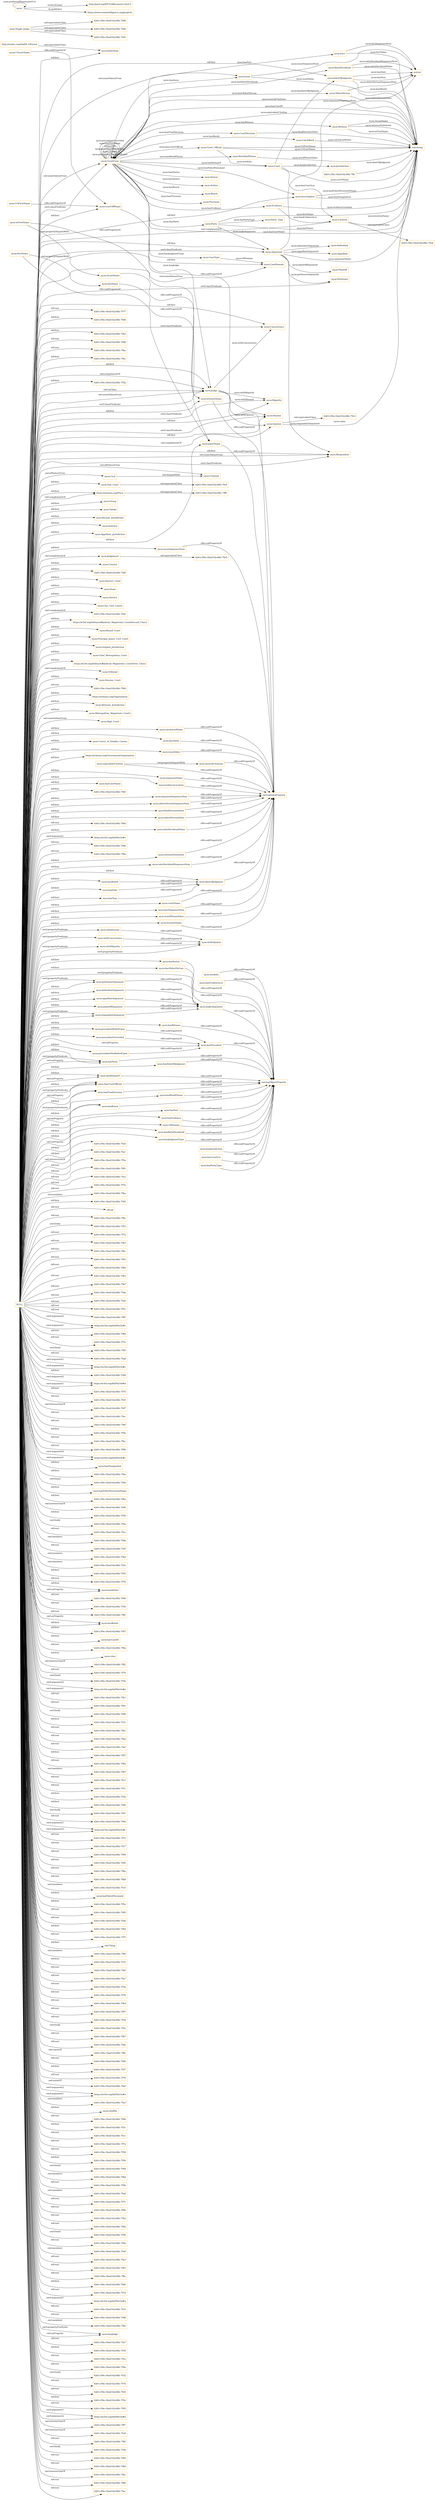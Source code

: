 digraph ar2dtool_diagram { 
rankdir=LR;
size="1501"
node [shape = rectangle, color="orange"]; "nyon:Issue" "6261c59e:18ed102c8fd:-7fd9" "nyon:Group" "nyon:Taluka" "nyon:Civil" "nyon:Statue" "6261c59e:18ed102c8fd:-7fd4" "nyon:Review_Jurisdiction" "6261c59e:18ed102c8fd:-7ff9" "nyon:Sub_Court" "nyon:ObiterDictum" "nyon:Solicitor" "nyon:Appellant_Jurisdiction" "nyon:Jurisdiction" "https://schema.org/Place" "nyon:Evidence" "6261c59e:18ed102c8fd:-7fd3" "nyon:Opinion" "nyon:Judgement" "nyon:Author" "nyon:CatchWord" "nyon:Plaintiff" "6261c59e:18ed102c8fd:-7ffc" "nyon:Court_Official" "nyon:WordAndPhrase" "nyon:Country" "6261c59e:18ed102c8fd:-7fdf" "nyon:DateOfJudgment" "http://xmlns.com/foaf/0.1/Person" "nyon:Party_Type" "nyon:Concurrence" "nyon:CaseType" "nyon:Fact" "nyon:District_Court" "nyon:State" "nyon:Party" "nyon:District" "nyon:Provision" "nyon:Majority" "nyon:City_Civil_Courts" "nyon:Single_Judge" "6261c59e:18ed102c8fd:-7fe5" "6261c59e:18ed102c8fd:-7fd2" "6261c59e:18ed102c8fd:-7fe4" "https://w3id.org/def/nyon#Judicial_Magistrate_Court(Second_Class)" "nyon:Munsif_Court" "nyon:Principal_Junior_Civil_Court" "nyon:CaseDomain" "nyon:Original_Jurisdiction" "nyon:Chief_Meterpolitan_Court" "https://w3id.org/def/nyon#Judicial_Magistrate_Court(First_Class)" "nyon:RatioDecidendi" "nyon:Defendant" "nyon:Investigator" "nyon:Criminal" "nyon:Tribunal" "nyon:Session_Court" "nyon:Individual" "https://schema.org/Organization" "nyon:Appellant" "nyon:Advisory_Jurisdiction" "nyon:Court" "nyon:Witness" "nyon:Bench" "nyon:Metropolitan_Magistrate_Courts" "nyon:High_Court" "nyon:Judge" "nyon:CourtCase" "nyon:Petitioner" "nyon:Dissent" "nyon:Argument" "nyon:Location" "nyon:Courts_of_Smaller_Causes" "6261c59e:18ed102c8fd:-7fe3" "https://schema.org/GovernmentOrganization" "6261c59e:18ed102c8fd:-7fcd" "nyon:CourtDecision" "nyon:Respondent" ; /*classes style*/
	"nyon:ratioDecidendiValue" -> "owl:topDataProperty" [ label = "rdfs:subPropertyOf" ];
	"nyon:witnessStatement" -> "owl:topDataProperty" [ label = "rdfs:subPropertyOf" ];
	"nyon:ratioDecidendiSequenceNum" -> "owl:topDataProperty" [ label = "rdfs:subPropertyOf" ];
	"https://schema.org/Place" -> "6261c59e:18ed102c8fd:-7ff9" [ label = "owl:equivalentClass" ];
	"nyon:wLastName" -> "nyon:witnessName" [ label = "rdfs:subPropertyOf" ];
	"nyon:withMajority" -> "nyon:withOpinion" [ label = "rdfs:subPropertyOf" ];
	"nyon:equivalentCitation" -> "nyon:neutralCitations" [ label = "owl:propertyDisjointWith" ];
	"nyon:equivalentCitation" -> "owl:topDataProperty" [ label = "rdfs:subPropertyOf" ];
	"nyon:dateOfJudgment" -> "owl:topDataProperty" [ label = "rdfs:subPropertyOf" ];
	"nyon:hasYear" -> "nyon:dateOfJudgment" [ label = "rdfs:subPropertyOf" ];
	"nyon:partyName" -> "owl:topDataProperty" [ label = "rdfs:subPropertyOf" ];
	"nyon:courtOffName" -> "owl:topDataProperty" [ label = "rdfs:subPropertyOf" ];
	"nyon:courtName" -> "owl:topDataProperty" [ label = "rdfs:subPropertyOf" ];
	"nyon:factSequenceNum" -> "owl:topDataProperty" [ label = "rdfs:subPropertyOf" ];
	"nyon:Opinion" -> "6261c59e:18ed102c8fd:-7fe3" [ label = "owl:equivalentClass" ];
	"nyon:plaintiffArgument" -> "nyon:makeArgument" [ label = "rdfs:subPropertyOf" ];
	"nyon:Sub_Court" -> "6261c59e:18ed102c8fd:-7fcd" [ label = "owl:equivalentClass" ];
	"nyon:hasWitness" -> "owl:topObjectProperty" [ label = "rdfs:subPropertyOf" ];
	"nyon:precedentReliedUpon" -> "nyon:hasPrecedent" [ label = "rdfs:subPropertyOf" ];
	"nyon:Civil" -> "nyon:Criminal" [ label = "owl:disjointWith" ];
	"nyon:wordPhraseValue" -> "owl:topDataProperty" [ label = "rdfs:subPropertyOf" ];
	"nyon:locationName" -> "owl:topDataProperty" [ label = "rdfs:subPropertyOf" ];
	"nyon:issueSequenceNum" -> "owl:topDataProperty" [ label = "rdfs:subPropertyOf" ];
	"nyon:hasParty" -> "owl:topObjectProperty" [ label = "rdfs:subPropertyOf" ];
	"nyon:hasDateOfJudgment" -> "owl:topObjectProperty" [ label = "rdfs:subPropertyOf" ];
	"nyon:hasRulingOf" -> "owl:topObjectProperty" [ label = "rdfs:subPropertyOf" ];
	"nyon:hasPrecedent" -> "owl:topObjectProperty" [ label = "rdfs:subPropertyOf" ];
	"nyon:catchwordValue" -> "owl:topDataProperty" [ label = "rdfs:subPropertyOf" ];
	"nyon:factValue" -> "owl:topDataProperty" [ label = "rdfs:subPropertyOf" ];
	"nyon:hasCourtOfficial" -> "owl:topObjectProperty" [ label = "rdfs:subPropertyOf" ];
	"nyon:issueValue" -> "owl:topDataProperty" [ label = "rdfs:subPropertyOf" ];
	"nyon:makeArgument" -> "owl:topObjectProperty" [ label = "rdfs:subPropertyOf" ];
	"nyon:hasFinalDecision" -> "owl:topObjectProperty" [ label = "rdfs:subPropertyOf" ];
	"nyon:lastName" -> "nyon:partyName" [ label = "rdfs:subPropertyOf" ];
	"nyon:respondentArgument" -> "nyon:makeArgument" [ label = "rdfs:subPropertyOf" ];
	"nyon:Judgement" -> "6261c59e:18ed102c8fd:-7fe5" [ label = "owl:equivalentClass" ];
	"nyon:argumentValue" -> "owl:topDataProperty" [ label = "rdfs:subPropertyOf" ];
	"nyon:precedentOverruled" -> "nyon:hasPrecedent" [ label = "rdfs:subPropertyOf" ];
	"nyon:hasWordPhrase" -> "owl:topObjectProperty" [ label = "rdfs:subPropertyOf" ];
	"NULL" -> "nyon:Respondent" [ label = "rdf:first" ];
	"NULL" -> "nyon:Munsif_Court" [ label = "rdf:first" ];
	"NULL" -> "6261c59e:18ed102c8fd:-7fed" [ label = "owl:intersectionOf" ];
	"NULL" -> "nyon:hasBench" [ label = "owl:onProperty" ];
	"NULL" -> "6261c59e:18ed102c8fd:-7fa1" [ label = "rdf:rest" ];
	"NULL" -> "6261c59e:18ed102c8fd:-7f5a" [ label = "rdf:rest" ];
	"NULL" -> "nyon:plaintiffArgument" [ label = "rdf:first" ];
	"NULL" -> "6261c59e:18ed102c8fd:-7f81" [ label = "rdf:rest" ];
	"NULL" -> "6261c59e:18ed102c8fd:-7fdf" [ label = "rdf:first" ];
	"NULL" -> "6261c59e:18ed102c8fd:-7fc2" [ label = "rdf:rest" ];
	"NULL" -> "6261c59e:18ed102c8fd:-7f7b" [ label = "rdf:rest" ];
	"NULL" -> "nyon:factValue" [ label = "rdf:first" ];
	"NULL" -> "6261c59e:18ed102c8fd:-7fba" [ label = "owl:members" ];
	"NULL" -> "nyon:hasCourtOfficial" [ label = "owl:onProperty" ];
	"NULL" -> "6261c59e:18ed102c8fd:-7f45" [ label = "rdf:first" ];
	"NULL" -> "rdf:nil" [ label = "rdf:rest" ];
	"NULL" -> "nyon:ratioDecidendiValue" [ label = "rdf:first" ];
	"NULL" -> "nyon:Appellant_Jurisdiction" [ label = "rdf:first" ];
	"NULL" -> "6261c59e:18ed102c8fd:-7f9c" [ label = "rdf:rest" ];
	"NULL" -> "6261c59e:18ed102c8fd:-7f53" [ label = "swrl:body" ];
	"NULL" -> "nyon:petitionerArgument" [ label = "rdf:first" ];
	"NULL" -> "nyon:Taluka" [ label = "rdf:first" ];
	"NULL" -> "6261c59e:18ed102c8fd:-7f72" [ label = "rdf:rest" ];
	"NULL" -> "nyon:Individual" [ label = "rdf:first" ];
	"NULL" -> "6261c59e:18ed102c8fd:-7fb3" [ label = "rdf:rest" ];
	"NULL" -> "6261c59e:18ed102c8fd:-7f6c" [ label = "rdf:rest" ];
	"NULL" -> "6261c59e:18ed102c8fd:-7f93" [ label = "rdf:rest" ];
	"NULL" -> "nyon:CaseDomain" [ label = "rdf:first" ];
	"NULL" -> "nyon:argumentValue" [ label = "rdf:first" ];
	"NULL" -> "6261c59e:18ed102c8fd:-7f8d" [ label = "rdf:rest" ];
	"NULL" -> "6261c59e:18ed102c8fd:-7f63" [ label = "rdf:rest" ];
	"NULL" -> "6261c59e:18ed102c8fd:-7fb7" [ label = "rdf:rest" ];
	"NULL" -> "6261c59e:18ed102c8fd:-7fda" [ label = "rdf:rest" ];
	"NULL" -> "6261c59e:18ed102c8fd:-7fa4" [ label = "rdf:rest" ];
	"NULL" -> "6261c59e:18ed102c8fd:-7f51" [ label = "rdf:rest" ];
	"NULL" -> "6261c59e:18ed102c8fd:-7ff5" [ label = "rdf:rest" ];
	"NULL" -> "https://w3id.org/def/NyOn#r" [ label = "swrl:argument2" ];
	"NULL" -> "nyon:respondentArgument" [ label = "rdf:first" ];
	"NULL" -> "6261c59e:18ed102c8fd:-7f84" [ label = "rdf:rest" ];
	"NULL" -> "nyon:factSequenceNum" [ label = "rdf:first" ];
	"NULL" -> "6261c59e:18ed102c8fd:-7f7e" [ label = "rdf:rest" ];
	"NULL" -> "nyon:Dissent" [ label = "swrl:classPredicate" ];
	"NULL" -> "https://w3id.org/def/nyon#Judicial_Magistrate_Court(Second_Class)" [ label = "rdf:first" ];
	"NULL" -> "nyon:Civil" [ label = "owl:allValuesFrom" ];
	"NULL" -> "nyon:Tribunal" [ label = "owl:complementOf" ];
	"NULL" -> "nyon:Dissent" [ label = "rdf:first" ];
	"NULL" -> "6261c59e:18ed102c8fd:-7f5f" [ label = "swrl:head" ];
	"NULL" -> "6261c59e:18ed102c8fd:-7fa8" [ label = "rdf:rest" ];
	"NULL" -> "https://w3id.org/def/NyOn#y" [ label = "swrl:argument1" ];
	"NULL" -> "6261c59e:18ed102c8fd:-7f49" [ label = "rdf:first" ];
	"NULL" -> "nyon:Original_Jurisdiction" [ label = "rdf:first" ];
	"NULL" -> "https://w3id.org/def/NyOn#m" [ label = "swrl:argument2" ];
	"NULL" -> "nyon:District_Court" [ label = "rdf:first" ];
	"NULL" -> "6261c59e:18ed102c8fd:-7f75" [ label = "rdf:rest" ];
	"NULL" -> "6261c59e:18ed102c8fd:-7fc9" [ label = "rdf:rest" ];
	"NULL" -> "6261c59e:18ed102c8fd:-7fd7" [ label = "owl:intersectionOf" ];
	"NULL" -> "6261c59e:18ed102c8fd:-7fec" [ label = "rdf:rest" ];
	"NULL" -> "6261c59e:18ed102c8fd:-7f6f" [ label = "rdf:rest" ];
	"NULL" -> "6261c59e:18ed102c8fd:-7f5b" [ label = "rdf:first" ];
	"NULL" -> "6261c59e:18ed102c8fd:-7fbc" [ label = "rdf:rest" ];
	"NULL" -> "6261c59e:18ed102c8fd:-7f96" [ label = "rdf:rest" ];
	"NULL" -> "https://w3id.org/def/NyOn#c" [ label = "swrl:argument2" ];
	"NULL" -> "nyon:High_Court" [ label = "owl:someValuesFrom" ];
	"NULL" -> "nyon:withDissent" [ label = "swrl:propertyPredicate" ];
	"NULL" -> "nyon:Judgement" [ label = "owl:complementOf" ];
	"NULL" -> "nyon:hasDesignation" [ label = "rdf:first" ];
	"NULL" -> "6261c59e:18ed102c8fd:-7f4e" [ label = "rdf:first" ];
	"NULL" -> "nyon:partyName" [ label = "rdf:first" ];
	"NULL" -> "6261c59e:18ed102c8fd:-7f4d" [ label = "swrl:head" ];
	"NULL" -> "nyon:witnessStatement" [ label = "rdf:first" ];
	"NULL" -> "nyon:hasPolicePersonnelName" [ label = "rdf:first" ];
	"NULL" -> "nyon:hasFact" [ label = "rdf:first" ];
	"NULL" -> "6261c59e:18ed102c8fd:-7f62" [ label = "rdf:first" ];
	"NULL" -> "nyon:dateOfJudgment" [ label = "rdf:first" ];
	"NULL" -> "nyon:withMajority" [ label = "swrl:propertyPredicate" ];
	"NULL" -> "6261c59e:18ed102c8fd:-7fd0" [ label = "owl:intersectionOf" ];
	"NULL" -> "nyon:Session_Court" [ label = "rdf:first" ];
	"NULL" -> "6261c59e:18ed102c8fd:-7f59" [ label = "rdf:first" ];
	"NULL" -> "6261c59e:18ed102c8fd:-7f4a" [ label = "swrl:body" ];
	"NULL" -> "6261c59e:18ed102c8fd:-7fce" [ label = "rdf:rest" ];
	"NULL" -> "6261c59e:18ed102c8fd:-7f8b" [ label = "owl:members" ];
	"NULL" -> "nyon:Criminal" [ label = "owl:allValuesFrom" ];
	"NULL" -> "nyon:Solicitor" [ label = "rdf:first" ];
	"NULL" -> "nyon:Advisory_Jurisdiction" [ label = "rdf:first" ];
	"NULL" -> "6261c59e:18ed102c8fd:-7f3f" [ label = "rdf:rest" ];
	"NULL" -> "6261c59e:18ed102c8fd:-7fb4" [ label = "owl:members" ];
	"NULL" -> "6261c59e:18ed102c8fd:-7fcb" [ label = "owl:members" ];
	"NULL" -> "6261c59e:18ed102c8fd:-7f55" [ label = "rdf:first" ];
	"NULL" -> "6261c59e:18ed102c8fd:-7f78" [ label = "rdf:rest" ];
	"NULL" -> "nyon:hasPrecedent" [ label = "owl:onProperty" ];
	"NULL" -> "nyon:Judge" [ label = "swrl:classPredicate" ];
	"NULL" -> "nyon:ratioDecidendiSequenceNum" [ label = "rdf:first" ];
	"NULL" -> "nyon:hasAuthor" [ label = "rdf:first" ];
	"NULL" -> "nyon:hasParty" [ label = "owl:onProperty" ];
	"NULL" -> "nyon:hasEvidence" [ label = "rdf:first" ];
	"NULL" -> "nyon:hasRulingOf" [ label = "rdf:first" ];
	"NULL" -> "6261c59e:18ed102c8fd:-7f99" [ label = "rdf:rest" ];
	"NULL" -> "nyon:Judge" [ label = "rdf:first" ];
	"NULL" -> "6261c59e:18ed102c8fd:-7f36" [ label = "rdf:rest" ];
	"NULL" -> "6261c59e:18ed102c8fd:-7ff0" [ label = "rdf:rest" ];
	"NULL" -> "nyon:hasRulingOf" [ label = "owl:onProperty" ];
	"NULL" -> "https://schema.org/Organization" [ label = "rdf:first" ];
	"NULL" -> "nyon:witnessName" [ label = "rdf:first" ];
	"NULL" -> "https://schema.org/GovernmentOrganization" [ label = "rdf:first" ];
	"NULL" -> "nyon:hasWords" [ label = "owl:onProperty" ];
	"NULL" -> "6261c59e:18ed102c8fd:-7f47" [ label = "rdf:first" ];
	"NULL" -> "nyon:hasCaseID" [ label = "rdf:first" ];
	"NULL" -> "nyon:hasBench" [ label = "rdf:first" ];
	"NULL" -> "6261c59e:18ed102c8fd:-7f9a" [ label = "rdf:rest" ];
	"NULL" -> "nyon:cites" [ label = "rdf:first" ];
	"NULL" -> "nyon:Judge" [ label = "owl:complementOf" ];
	"NULL" -> "6261c59e:18ed102c8fd:-7ff2" [ label = "owl:intersectionOf" ];
	"NULL" -> "6261c59e:18ed102c8fd:-7f70" [ label = "rdf:rest" ];
	"NULL" -> "6261c59e:18ed102c8fd:-7f3b" [ label = "swrl:head" ];
	"NULL" -> "https://w3id.org/def/NyOn#p" [ label = "swrl:argument2" ];
	"NULL" -> "nyon:Respondent" [ label = "owl:someValuesFrom" ];
	"NULL" -> "6261c59e:18ed102c8fd:-7fb1" [ label = "rdf:rest" ];
	"NULL" -> "https://w3id.org/def/NyOn#y" [ label = "swrl:argument2" ];
	"NULL" -> "nyon:OfDomian" [ label = "owl:onProperty" ];
	"NULL" -> "6261c59e:18ed102c8fd:-7f91" [ label = "rdf:rest" ];
	"NULL" -> "6261c59e:18ed102c8fd:-7f69" [ label = "swrl:body" ];
	"NULL" -> "nyon:respondentArgument" [ label = "swrl:propertyPredicate" ];
	"NULL" -> "6261c59e:18ed102c8fd:-7f31" [ label = "rdf:first" ];
	"NULL" -> "6261c59e:18ed102c8fd:-7f61" [ label = "rdf:rest" ];
	"NULL" -> "6261c59e:18ed102c8fd:-7fa2" [ label = "rdf:rest" ];
	"NULL" -> "6261c59e:18ed102c8fd:-7faf" [ label = "rdf:rest" ];
	"NULL" -> "nyon:evidenceLocation" [ label = "rdf:first" ];
	"NULL" -> "nyon:hasRatioDecidendi" [ label = "rdf:first" ];
	"NULL" -> "nyon:makeArgument" [ label = "swrl:propertyPredicate" ];
	"NULL" -> "nyon:hasCourtOfficial" [ label = "rdf:first" ];
	"NULL" -> "6261c59e:18ed102c8fd:-7f57" [ label = "rdf:first" ];
	"NULL" -> "6261c59e:18ed102c8fd:-7f82" [ label = "rdf:rest" ];
	"NULL" -> "nyon:argumentSequenceNum" [ label = "rdf:first" ];
	"NULL" -> "nyon:Review_Jurisdiction" [ label = "rdf:first" ];
	"NULL" -> "6261c59e:18ed102c8fd:-7f87" [ label = "owl:members" ];
	"NULL" -> "6261c59e:18ed102c8fd:-7fc3" [ label = "rdf:rest" ];
	"NULL" -> "6261c59e:18ed102c8fd:-7f7c" [ label = "rdf:rest" ];
	"NULL" -> "6261c59e:18ed102c8fd:-7f3a" [ label = "rdf:first" ];
	"NULL" -> "6261c59e:18ed102c8fd:-7f40" [ label = "rdf:first" ];
	"NULL" -> "6261c59e:18ed102c8fd:-7f41" [ label = "swrl:body" ];
	"NULL" -> "6261c59e:18ed102c8fd:-7f9d" [ label = "rdf:rest" ];
	"NULL" -> "nyon:withConcurrence" [ label = "swrl:propertyPredicate" ];
	"NULL" -> "nyon:hasCourtOfficial" [ label = "swrl:propertyPredicate" ];
	"NULL" -> "https://w3id.org/def/NyOn#j" [ label = "swrl:argument1" ];
	"NULL" -> "6261c59e:18ed102c8fd:-7f73" [ label = "rdf:rest" ];
	"NULL" -> "6261c59e:18ed102c8fd:-7fc7" [ label = "rdf:rest" ];
	"NULL" -> "nyon:withOpinion" [ label = "swrl:propertyPredicate" ];
	"NULL" -> "nyon:Location" [ label = "owl:complementOf" ];
	"NULL" -> "6261c59e:18ed102c8fd:-7f94" [ label = "rdf:rest" ];
	"NULL" -> "6261c59e:18ed102c8fd:-7fd5" [ label = "rdf:rest" ];
	"NULL" -> "6261c59e:18ed102c8fd:-7f8e" [ label = "rdf:rest" ];
	"NULL" -> "nyon:hasWitness" [ label = "rdf:first" ];
	"NULL" -> "nyon:CourtCase" [ label = "owl:someValuesFrom" ];
	"NULL" -> "6261c59e:18ed102c8fd:-7fb8" [ label = "rdf:rest" ];
	"NULL" -> "nyon:District" [ label = "rdf:first" ];
	"NULL" -> "6261c59e:18ed102c8fd:-7fc5" [ label = "owl:members" ];
	"NULL" -> "nyon:CourtCase" [ label = "swrl:classPredicate" ];
	"NULL" -> "nyon:hasPolicePersonnel" [ label = "rdf:first" ];
	"NULL" -> "6261c59e:18ed102c8fd:-7f5e" [ label = "rdf:first" ];
	"NULL" -> "6261c59e:18ed102c8fd:-7f85" [ label = "rdf:rest" ];
	"NULL" -> "6261c59e:18ed102c8fd:-7fab" [ label = "rdf:rest" ];
	"NULL" -> "nyon:catchwordValue" [ label = "rdf:first" ];
	"NULL" -> "6261c59e:18ed102c8fd:-7f64" [ label = "rdf:first" ];
	"NULL" -> "6261c59e:18ed102c8fd:-7f7f" [ label = "rdf:rest" ];
	"NULL" -> "nyon:issueValue" [ label = "rdf:first" ];
	"NULL" -> "owl:Thing" [ label = "rdf:first" ];
	"NULL" -> "https://w3id.org/def/NyOn#r" [ label = "swrl:argument1" ];
	"NULL" -> "6261c59e:18ed102c8fd:-7f9f" [ label = "owl:members" ];
	"NULL" -> "6261c59e:18ed102c8fd:-7f33" [ label = "rdf:first" ];
	"NULL" -> "nyon:Argument" [ label = "rdf:first" ];
	"NULL" -> "nyon:courtName" [ label = "rdf:first" ];
	"NULL" -> "6261c59e:18ed102c8fd:-7f4f" [ label = "rdf:rest" ];
	"NULL" -> "6261c59e:18ed102c8fd:-7fe7" [ label = "rdf:rest" ];
	"NULL" -> "https://w3id.org/def/nyon#Judicial_Magistrate_Court(First_Class)" [ label = "rdf:first" ];
	"NULL" -> "6261c59e:18ed102c8fd:-7f3d" [ label = "rdf:rest" ];
	"NULL" -> "6261c59e:18ed102c8fd:-7f76" [ label = "rdf:rest" ];
	"NULL" -> "6261c59e:18ed102c8fd:-7fbd" [ label = "rdf:rest" ];
	"NULL" -> "6261c59e:18ed102c8fd:-7f97" [ label = "rdf:rest" ];
	"NULL" -> "nyon:courtOffName" [ label = "rdf:first" ];
	"NULL" -> "https://schema.org/Place" [ label = "owl:complementOf" ];
	"NULL" -> "nyon:State" [ label = "rdf:first" ];
	"NULL" -> "6261c59e:18ed102c8fd:-7f34" [ label = "rdf:rest" ];
	"NULL" -> "nyon:Investigator" [ label = "rdf:first" ];
	"NULL" -> "nyon:Concurrence" [ label = "swrl:classPredicate" ];
	"NULL" -> "nyon:precendentNotReliedUpon" [ label = "rdf:first" ];
	"NULL" -> "6261c59e:18ed102c8fd:-7f5c" [ label = "swrl:body" ];
	"NULL" -> "https://schema.org/Place" [ label = "rdf:first" ];
	"NULL" -> "6261c59e:18ed102c8fd:-7f67" [ label = "rdf:rest" ];
	"NULL" -> "6261c59e:18ed102c8fd:-7fde" [ label = "rdf:rest" ];
	"NULL" -> "6261c59e:18ed102c8fd:-7ffb" [ label = "owl:unionOf" ];
	"NULL" -> "nyon:hasJudgmentType" [ label = "rdf:first" ];
	"NULL" -> "https://w3id.org/def/NyOn#c" [ label = "swrl:argument1" ];
	"NULL" -> "nyon:Judge" [ label = "owl:onClass" ];
	"NULL" -> "https://w3id.org/def/NyOn#j" [ label = "swrl:argument2" ];
	"NULL" -> "6261c59e:18ed102c8fd:-7f46" [ label = "rdf:rest" ];
	"NULL" -> "nyon:Opinion" [ label = "owl:complementOf" ];
	"NULL" -> "6261c59e:18ed102c8fd:-7f37" [ label = "rdf:first" ];
	"NULL" -> "nyon:Majority" [ label = "swrl:classPredicate" ];
	"NULL" -> "6261c59e:18ed102c8fd:-7f79" [ label = "rdf:rest" ];
	"NULL" -> "nyon:Concurrence" [ label = "rdf:first" ];
	"NULL" -> "nyon:locationName" [ label = "rdf:first" ];
	"NULL" -> "nyon:hasFinalDecision" [ label = "rdf:first" ];
	"NULL" -> "6261c59e:18ed102c8fd:-7fe0" [ label = "owl:unionOf" ];
	"NULL" -> "https://w3id.org/def/NyOn#a" [ label = "swrl:argument2" ];
	"NULL" -> "nyon:hasAuthor" [ label = "owl:onProperty" ];
	"NULL" -> "6261c59e:18ed102c8fd:-7fa5" [ label = "owl:members" ];
	"NULL" -> "nyon:citedBy" [ label = "rdf:first" ];
	"NULL" -> "nyon:hasYear" [ label = "rdf:first" ];
	"NULL" -> "nyon:hasMonth" [ label = "rdf:first" ];
	"NULL" -> "6261c59e:18ed102c8fd:-7f80" [ label = "rdf:rest" ];
	"NULL" -> "nyon:hasDateOfJudgment" [ label = "rdf:first" ];
	"NULL" -> "nyon:Petitioner" [ label = "swrl:classPredicate" ];
	"NULL" -> "6261c59e:18ed102c8fd:-7f3c" [ label = "rdf:first" ];
	"NULL" -> "6261c59e:18ed102c8fd:-7fc1" [ label = "rdf:rest" ];
	"NULL" -> "6261c59e:18ed102c8fd:-7f7a" [ label = "rdf:rest" ];
	"NULL" -> "6261c59e:18ed102c8fd:-7f58" [ label = "rdf:rest" ];
	"NULL" -> "6261c59e:18ed102c8fd:-7f50" [ label = "rdf:first" ];
	"NULL" -> "nyon:hasStatue" [ label = "rdf:first" ];
	"NULL" -> "6261c59e:18ed102c8fd:-7f44" [ label = "swrl:head" ];
	"NULL" -> "6261c59e:18ed102c8fd:-7f6d" [ label = "owl:members" ];
	"NULL" -> "nyon:City_Civil_Courts" [ label = "rdf:first" ];
	"NULL" -> "nyon:Courts_of_Smaller_Causes" [ label = "rdf:first" ];
	"NULL" -> "6261c59e:18ed102c8fd:-7f9b" [ label = "rdf:rest" ];
	"NULL" -> "6261c59e:18ed102c8fd:-7fad" [ label = "owl:members" ];
	"NULL" -> "nyon:precedentReliedUpon" [ label = "rdf:first" ];
	"NULL" -> "6261c59e:18ed102c8fd:-7f71" [ label = "rdf:rest" ];
	"NULL" -> "6261c59e:18ed102c8fd:-7f6b" [ label = "rdf:rest" ];
	"NULL" -> "6261c59e:18ed102c8fd:-7fb2" [ label = "rdf:rest" ];
	"NULL" -> "nyon:obiterDictumSequenceNum" [ label = "rdf:first" ];
	"NULL" -> "nyon:hasParty" [ label = "rdf:first" ];
	"NULL" -> "nyon:wordPhraseValue" [ label = "rdf:first" ];
	"NULL" -> "nyon:Argument" [ label = "swrl:classPredicate" ];
	"NULL" -> "6261c59e:18ed102c8fd:-7f92" [ label = "rdf:rest" ];
	"NULL" -> "6261c59e:18ed102c8fd:-7f56" [ label = "swrl:head" ];
	"NULL" -> "nyon:Respondent" [ label = "swrl:classPredicate" ];
	"NULL" -> "nyon:Chief_Meterpolitan_Court" [ label = "rdf:first" ];
	"NULL" -> "6261c59e:18ed102c8fd:-7fb6" [ label = "rdf:rest" ];
	"NULL" -> "6261c59e:18ed102c8fd:-7fa9" [ label = "owl:members" ];
	"NULL" -> "6261c59e:18ed102c8fd:-7fa3" [ label = "rdf:rest" ];
	"NULL" -> "6261c59e:18ed102c8fd:-7fd2" [ label = "owl:complementOf" ];
	"NULL" -> "6261c59e:18ed102c8fd:-7f83" [ label = "rdf:rest" ];
	"NULL" -> "6261c59e:18ed102c8fd:-7ffa" [ label = "rdf:rest" ];
	"NULL" -> "6261c59e:18ed102c8fd:-7f66" [ label = "rdf:first" ];
	"NULL" -> "6261c59e:18ed102c8fd:-7f7d" [ label = "rdf:rest" ];
	"NULL" -> "https://w3id.org/def/NyOn#cj" [ label = "swrl:argument1" ];
	"NULL" -> "6261c59e:18ed102c8fd:-7fc4" [ label = "rdf:rest" ];
	"NULL" -> "6261c59e:18ed102c8fd:-7f48" [ label = "rdf:rest" ];
	"NULL" -> "6261c59e:18ed102c8fd:-7fbf" [ label = "owl:members" ];
	"NULL" -> "nyon:hasJudge" [ label = "swrl:propertyPredicate" ];
	"NULL" -> "6261c59e:18ed102c8fd:-7fa7" [ label = "rdf:rest" ];
	"NULL" -> "6261c59e:18ed102c8fd:-7f35" [ label = "rdf:first" ];
	"NULL" -> "6261c59e:18ed102c8fd:-7fca" [ label = "rdf:rest" ];
	"NULL" -> "6261c59e:18ed102c8fd:-7f9e" [ label = "rdf:rest" ];
	"NULL" -> "nyon:Group" [ label = "rdf:first" ];
	"NULL" -> "6261c59e:18ed102c8fd:-7f32" [ label = "swrl:head" ];
	"NULL" -> "6261c59e:18ed102c8fd:-7f74" [ label = "rdf:rest" ];
	"NULL" -> "nyon:finalDecisionValue" [ label = "rdf:first" ];
	"NULL" -> "6261c59e:18ed102c8fd:-7fc8" [ label = "rdf:rest" ];
	"NULL" -> "6261c59e:18ed102c8fd:-7f3e" [ label = "rdf:first" ];
	"NULL" -> "nyon:hasObiterDictum" [ label = "rdf:first" ];
	"NULL" -> "6261c59e:18ed102c8fd:-7f95" [ label = "rdf:rest" ];
	"NULL" -> "https://w3id.org/def/NyOn#d" [ label = "swrl:argument1" ];
	"NULL" -> "6261c59e:18ed102c8fd:-7ff7" [ label = "owl:intersectionOf" ];
	"NULL" -> "nyon:Majority" [ label = "rdf:first" ];
	"NULL" -> "6261c59e:18ed102c8fd:-7fe9" [ label = "owl:intersectionOf" ];
	"NULL" -> "https://w3id.org/def/NyOn#d" [ label = "swrl:argument2" ];
	"NULL" -> "nyon:issueSequenceNum" [ label = "rdf:first" ];
	"NULL" -> "6261c59e:18ed102c8fd:-7f8f" [ label = "rdf:rest" ];
	"NULL" -> "nyon:hasWordPhrase" [ label = "rdf:first" ];
	"NULL" -> "nyon:defendentArgument" [ label = "rdf:first" ];
	"NULL" -> "nyon:hasWords" [ label = "rdf:first" ];
	"NULL" -> "6261c59e:18ed102c8fd:-7f38" [ label = "swrl:body" ];
	"NULL" -> "nyon:hasParty" [ label = "swrl:propertyPredicate" ];
	"NULL" -> "6261c59e:18ed102c8fd:-7f65" [ label = "rdf:rest" ];
	"NULL" -> "6261c59e:18ed102c8fd:-7fb9" [ label = "rdf:rest" ];
	"NULL" -> "6261c59e:18ed102c8fd:-7fdc" [ label = "owl:intersectionOf" ];
	"NULL" -> "nyon:hasDate" [ label = "rdf:first" ];
	"NULL" -> "6261c59e:18ed102c8fd:-7f86" [ label = "rdf:rest" ];
	"NULL" -> "6261c59e:18ed102c8fd:-7fac" [ label = "rdf:rest" ];
	"NULL" -> "https://w3id.org/def/NyOn#a" [ label = "swrl:argument1" ];
	"NULL" -> "nyon:hasJudge" [ label = "owl:onProperty" ];
	"NULL" -> "nyon:petitionerArgument" [ label = "swrl:propertyPredicate" ];
	"NULL" -> "6261c59e:18ed102c8fd:-7f77" [ label = "rdf:rest" ];
	"NULL" -> "6261c59e:18ed102c8fd:-7f68" [ label = "rdf:first" ];
	"NULL" -> "nyon:Sub_Court" [ label = "rdf:first" ];
	"NULL" -> "6261c59e:18ed102c8fd:-7f43" [ label = "rdf:first" ];
	"NULL" -> "https://w3id.org/def/NyOn#p" [ label = "swrl:argument1" ];
	"NULL" -> "6261c59e:18ed102c8fd:-7f98" [ label = "rdf:rest" ];
	"NULL" -> "6261c59e:18ed102c8fd:-7fbe" [ label = "rdf:rest" ];
	"NULL" -> "nyon:precedentOverruled" [ label = "rdf:first" ];
	"NULL" -> "nyon:Issue" [ label = "owl:someValuesFrom" ];
	"NULL" -> "6261c59e:18ed102c8fd:-7f4c" [ label = "rdf:first" ];
	"NULL" -> "6261c59e:18ed102c8fd:-7f52" [ label = "rdf:first" ];
	"NULL" -> "nyon:hasFinalDecision" [ label = "swrl:propertyPredicate" ];
	"NULL" -> "https://w3id.org/def/NyOn#m" [ label = "swrl:argument1" ];
	"NULL" -> "6261c59e:18ed102c8fd:-7f89" [ label = "rdf:rest" ];
	"NULL" -> "nyon:hasCaseName" [ label = "rdf:first" ];
	"NULL" -> "6261c59e:18ed102c8fd:-7f60" [ label = "rdf:first" ];
	"NULL" -> "nyon:Country" [ label = "rdf:first" ];
	"NULL" -> "nyon:obiterDictumValue" [ label = "rdf:first" ];
	"NULL" -> "nyon:appellantArgument" [ label = "rdf:first" ];
	"NULL" -> "nyon:Metropolitan_Magistrate_Courts" [ label = "rdf:first" ];
	"NULL" -> "nyon:DateOfJudgment" [ label = "rdf:first" ];
	"NULL" -> "6261c59e:18ed102c8fd:-7fb0" [ label = "rdf:rest" ];
	"NULL" -> "nyon:Judge" [ label = "owl:someValuesFrom" ];
	"NULL" -> "https://w3id.org/def/NyOn#x" [ label = "swrl:argument1" ];
	"NULL" -> "6261c59e:18ed102c8fd:-7f90" [ label = "rdf:rest" ];
	"NULL" -> "6261c59e:18ed102c8fd:-7f8a" [ label = "rdf:rest" ];
	"NULL" -> "nyon:CaseDomain" [ label = "owl:someValuesFrom" ];
	"NULL" -> "nyon:Principal_Junior_Civil_Court" [ label = "rdf:first" ];
	"nyon:hasStatue" -> "owl:topObjectProperty" [ label = "rdfs:subPropertyOf" ];
	"nyon:hasJurisdiction" -> "owl:topObjectProperty" [ label = "rdfs:subPropertyOf" ];
	"nyon:defendentArgument" -> "nyon:makeArgument" [ label = "rdfs:subPropertyOf" ];
	"nyon:firstName" -> "nyon:lastName" [ label = "owl:propertyDisjointWith" ];
	"nyon:firstName" -> "nyon:partyName" [ label = "rdfs:subPropertyOf" ];
	"nyon:hasBench" -> "owl:topObjectProperty" [ label = "rdfs:subPropertyOf" ];
	"nyon:argumentSequenceNum" -> "owl:topDataProperty" [ label = "rdfs:subPropertyOf" ];
	"nyon:hasCourtLoc" -> "owl:topObjectProperty" [ label = "rdfs:subPropertyOf" ];
	"nyon:Single_Judge" -> "6261c59e:18ed102c8fd:-7fd3" [ label = "owl:equivalentClass" ];
	"nyon:Single_Judge" -> "6261c59e:18ed102c8fd:-7fd4" [ label = "owl:equivalentClass" ];
	"nyon:Single_Judge" -> "6261c59e:18ed102c8fd:-7fd9" [ label = "owl:equivalentClass" ];
	"nyon:evidenceLocation" -> "owl:topDataProperty" [ label = "rdfs:subPropertyOf" ];
	"nyon:wFirstName" -> "nyon:wLastName" [ label = "owl:propertyDisjointWith" ];
	"nyon:wFirstName" -> "nyon:witnessName" [ label = "rdfs:subPropertyOf" ];
	"nyon:obiterDictumValue" -> "owl:topDataProperty" [ label = "rdfs:subPropertyOf" ];
	"nyon:hasPartyType" -> "owl:topObjectProperty" [ label = "rdfs:subPropertyOf" ];
	"nyon:hasDate" -> "nyon:dateOfJudgment" [ label = "rdfs:subPropertyOf" ];
	"nyon:obiterDictumSequenceNum" -> "owl:topDataProperty" [ label = "rdfs:subPropertyOf" ];
	"nyon:petitionerArgument" -> "nyon:makeArgument" [ label = "rdfs:subPropertyOf" ];
	"nyon:" -> "http://purl.org/NET/rdflicense/cc-by4.0" [ label = "terms:license" ];
	"nyon:" -> "https://www.semintelligence.org/projects" [ label = "dc:publisher" ];
	"nyon:" -> "nyon:" [ label = "vann:preferredNamespaceUri" ];
	"nyon:withConcurrence" -> "nyon:withOpinion" [ label = "rdfs:subPropertyOf" ];
	"nyon:Location" -> "6261c59e:18ed102c8fd:-7fe4" [ label = "owl:equivalentClass" ];
	"nyon:hasJudgmentType" -> "owl:topObjectProperty" [ label = "rdfs:subPropertyOf" ];
	"http://xmlns.com/foaf/0.1/Person" -> "nyon:Individual" [ label = "owl:equivalentClass" ];
	"nyon:appellantArgument" -> "nyon:makeArgument" [ label = "rdfs:subPropertyOf" ];
	"nyon:hasFact" -> "owl:topObjectProperty" [ label = "rdfs:subPropertyOf" ];
	"nyon:neutralCitations" -> "owl:topDataProperty" [ label = "rdfs:subPropertyOf" ];
	"nyon:hasRatioDecidendi" -> "owl:topObjectProperty" [ label = "rdfs:subPropertyOf" ];
	"nyon:withDissent" -> "nyon:withOpinion" [ label = "rdfs:subPropertyOf" ];
	"nyon:hasObiterDictum" -> "owl:topObjectProperty" [ label = "rdfs:subPropertyOf" ];
	"nyon:worksIn" -> "owl:topObjectProperty" [ label = "rdfs:subPropertyOf" ];
	"nyon:precendentNotReliedUpon" -> "nyon:hasPrecedent" [ label = "rdfs:subPropertyOf" ];
	"nyon:hasMonth" -> "nyon:dateOfJudgment" [ label = "rdfs:subPropertyOf" ];
	"nyon:COFirstName" -> "nyon:courtOffName" [ label = "rdfs:subPropertyOf" ];
	"nyon:hasEvidence" -> "owl:topObjectProperty" [ label = "rdfs:subPropertyOf" ];
	"nyon:OfDomian" -> "owl:topObjectProperty" [ label = "rdfs:subPropertyOf" ];
	"nyon:hasEvidenceLoc" -> "owl:topObjectProperty" [ label = "rdfs:subPropertyOf" ];
	"nyon:COLastName" -> "nyon:courtOffName" [ label = "rdfs:subPropertyOf" ];
	"nyon:finalDecisionValue" -> "owl:topDataProperty" [ label = "rdfs:subPropertyOf" ];
	"nyon:witnessName" -> "owl:topDataProperty" [ label = "rdfs:subPropertyOf" ];
	"nyon:Party" -> "xsd:string" [ label = "nyon:firstName" ];
	"nyon:Witness" -> "xsd:string" [ label = "nyon:witnessStatement" ];
	"nyon:Fact" -> "xsd:string" [ label = "nyon:factValue" ];
	"nyon:Opinion" -> "xsd:string" [ label = "nyon:value" ];
	"nyon:CourtCase" -> "nyon:CourtCase" [ label = "nyon:precendentNotReliedUpon" ];
	"nyon:CourtCase" -> "xsd:string" [ label = "nyon:hasCaseName" ];
	"nyon:DateOfJudgment" -> "xsd:int" [ label = "nyon:hasDate" ];
	"nyon:Court_Official" -> "nyon:Court" [ label = "nyon:worksIn" ];
	"nyon:CourtCase" -> "nyon:CourtCase" [ label = "nyon:citedBy" ];
	"nyon:CourtCase" -> "nyon:Bench" [ label = "nyon:hasBench" ];
	"nyon:Court_Official" -> "xsd:string" [ label = "nyon:COFirstName" ];
	"nyon:Judge" -> "nyon:Majority" [ label = "nyon:withMajority" ];
	"nyon:DateOfJudgment" -> "xsd:int" [ label = "nyon:hasYear" ];
	"nyon:CourtCase" -> "nyon:Statue" [ label = "nyon:hasStatue" ];
	"nyon:Argument" -> "nyon:Appellant" [ label = "nyon:appellantArgument" ];
	"nyon:CourtCase" -> "nyon:CourtDecision" [ label = "nyon:hasFinalDecision" ];
	"nyon:Party" -> "nyon:Party_Type" [ label = "nyon:hasPartyType" ];
	"nyon:CourtCase" -> "nyon:CourtCase" [ label = "nyon:precedentReliedUpon" ];
	"nyon:RatioDecidendi" -> "xsd:int" [ label = "nyon:ratioDecidendiSequenceNum" ];
	"nyon:Issue" -> "xsd:int" [ label = "nyon:issueSequenceNum" ];
	"nyon:CourtCase" -> "nyon:Party" [ label = "nyon:hasParty" ];
	"nyon:CourtCase" -> "nyon:Court_Official" [ label = "nyon:hasCourtOfficial" ];
	"nyon:CourtCase" -> "xsd:string" [ label = "nyon:neutralCitations" ];
	"nyon:Argument" -> "nyon:Respondent" [ label = "nyon:respondentArgument" ];
	"nyon:Judge" -> "nyon:Opinion" [ label = "nyon:withOpinion" ];
	"nyon:Argument" -> "nyon:Petitioner" [ label = "nyon:petitionerArgument" ];
	"nyon:Court" -> "xsd:string" [ label = "nyon:courtName" ];
	"6261c59e:18ed102c8fd:-7ffc" -> "xsd:string" [ label = "nyon:dateOfJudgment" ];
	"nyon:Court" -> "nyon:Jurisdiction" [ label = "nyon:hasJurisdiction" ];
	"nyon:CourtCase" -> "nyon:CourtCase" [ label = "nyon:cites" ];
	"nyon:Witness" -> "xsd:string" [ label = "nyon:wFirstName" ];
	"nyon:CourtCase" -> "nyon:Witness" [ label = "nyon:hasWitness" ];
	"nyon:CourtCase" -> "nyon:Provision" [ label = "nyon:hasProvision" ];
	"nyon:CatchWord" -> "xsd:string" [ label = "nyon:catchwordValue" ];
	"nyon:CourtCase" -> "nyon:Issue" [ label = "nyon:hasIssue" ];
	"nyon:Argument" -> "nyon:Defendant" [ label = "nyon:defendentArgument" ];
	"nyon:Witness" -> "xsd:string" [ label = "nyon:wLastName" ];
	"nyon:Fact" -> "xsd:int" [ label = "nyon:factSequenceNum" ];
	"nyon:Court_Official" -> "xsd:string" [ label = "nyon:COLastName" ];
	"nyon:CourtCase" -> "nyon:CatchWord" [ label = "nyon:hasWords" ];
	"nyon:Judge" -> "nyon:Dissent" [ label = "nyon:withDissent" ];
	"nyon:Issue" -> "xsd:string" [ label = "nyon:issueValue" ];
	"nyon:Judge" -> "nyon:Concurrence" [ label = "nyon:withConcurrence" ];
	"nyon:CourtCase" -> "nyon:Investigator" [ label = "nyon:hasPolicePersonnel" ];
	"nyon:Evidence" -> "xsd:string" [ label = "nyon:evidenceLocation" ];
	"nyon:CourtCase" -> "nyon:Fact" [ label = "nyon:hasFact" ];
	"nyon:CourtDecision" -> "xsd:string" [ label = "nyon:finalDecisionValue" ];
	"nyon:CourtCase" -> "nyon:CourtCase" [ label = "nyon:hasPrecedent" ];
	"nyon:Party" -> "xsd:string" [ label = "nyon:lastName" ];
	"nyon:CourtCase" -> "nyon:CaseType" [ label = "nyon:hasJudgmentType" ];
	"nyon:Argument" -> "nyon:Plaintiff" [ label = "nyon:plaintiffArgument" ];
	"nyon:Court" -> "nyon:DateOfJudgment" [ label = "nyon:hasDateOfJudgment" ];
	"nyon:CourtCase" -> "nyon:ObiterDictum" [ label = "nyon:hasObiterDictum" ];
	"nyon:ObiterDictum" -> "xsd:string" [ label = "nyon:obiterDictumValue" ];
	"nyon:CourtCase" -> "xsd:string" [ label = "nyon:hasCaseID" ];
	"nyon:Location" -> "xsd:string" [ label = "nyon:locationName" ];
	"nyon:CourtCase" -> "nyon:Author" [ label = "nyon:hasAuthor" ];
	"nyon:Party" -> "nyon:Argument" [ label = "nyon:makeArgument" ];
	"nyon:CourtCase" -> "nyon:WordAndPhrase" [ label = "nyon:hasWordPhrase" ];
	"nyon:DateOfJudgment" -> "xsd:string" [ label = "nyon:hasMonth" ];
	"nyon:Argument" -> "xsd:int" [ label = "nyon:argumentSequenceNum" ];
	"nyon:Investigator" -> "xsd:string" [ label = "nyon:hasDesignation" ];
	"nyon:CourtCase" -> "nyon:RatioDecidendi" [ label = "nyon:hasRatioDecidendi" ];
	"nyon:ObiterDictum" -> "xsd:int" [ label = "nyon:obiterDictumSequenceNum" ];
	"nyon:CourtCase" -> "nyon:Judge" [ label = "nyon:hasJudge" ];
	"nyon:Court" -> "nyon:Location" [ label = "nyon:hasCourtLoc" ];
	"nyon:CaseType" -> "nyon:CaseDomain" [ label = "nyon:OfDomian" ];
	"nyon:CourtCase" -> "nyon:Evidence" [ label = "nyon:hasEvidence" ];
	"nyon:Evidence" -> "nyon:Location" [ label = "nyon:hasEvidenceLoc" ];
	"nyon:WordAndPhrase" -> "xsd:string" [ label = "nyon:wordPhraseValue" ];
	"nyon:CourtCase" -> "nyon:Court" [ label = "nyon:hasRulingOf" ];
	"nyon:CourtCase" -> "xsd:string" [ label = "nyon:equivalentCitation" ];
	"nyon:Investigator" -> "xsd:string" [ label = "nyon:hasPolicePersonnelName" ];
	"nyon:Argument" -> "xsd:string" [ label = "nyon:argumentValue" ];
	"nyon:CourtCase" -> "nyon:CourtCase" [ label = "nyon:precedentOverruled" ];
	"nyon:RatioDecidendi" -> "xsd:string" [ label = "nyon:ratioDecidendiValue" ];

}
